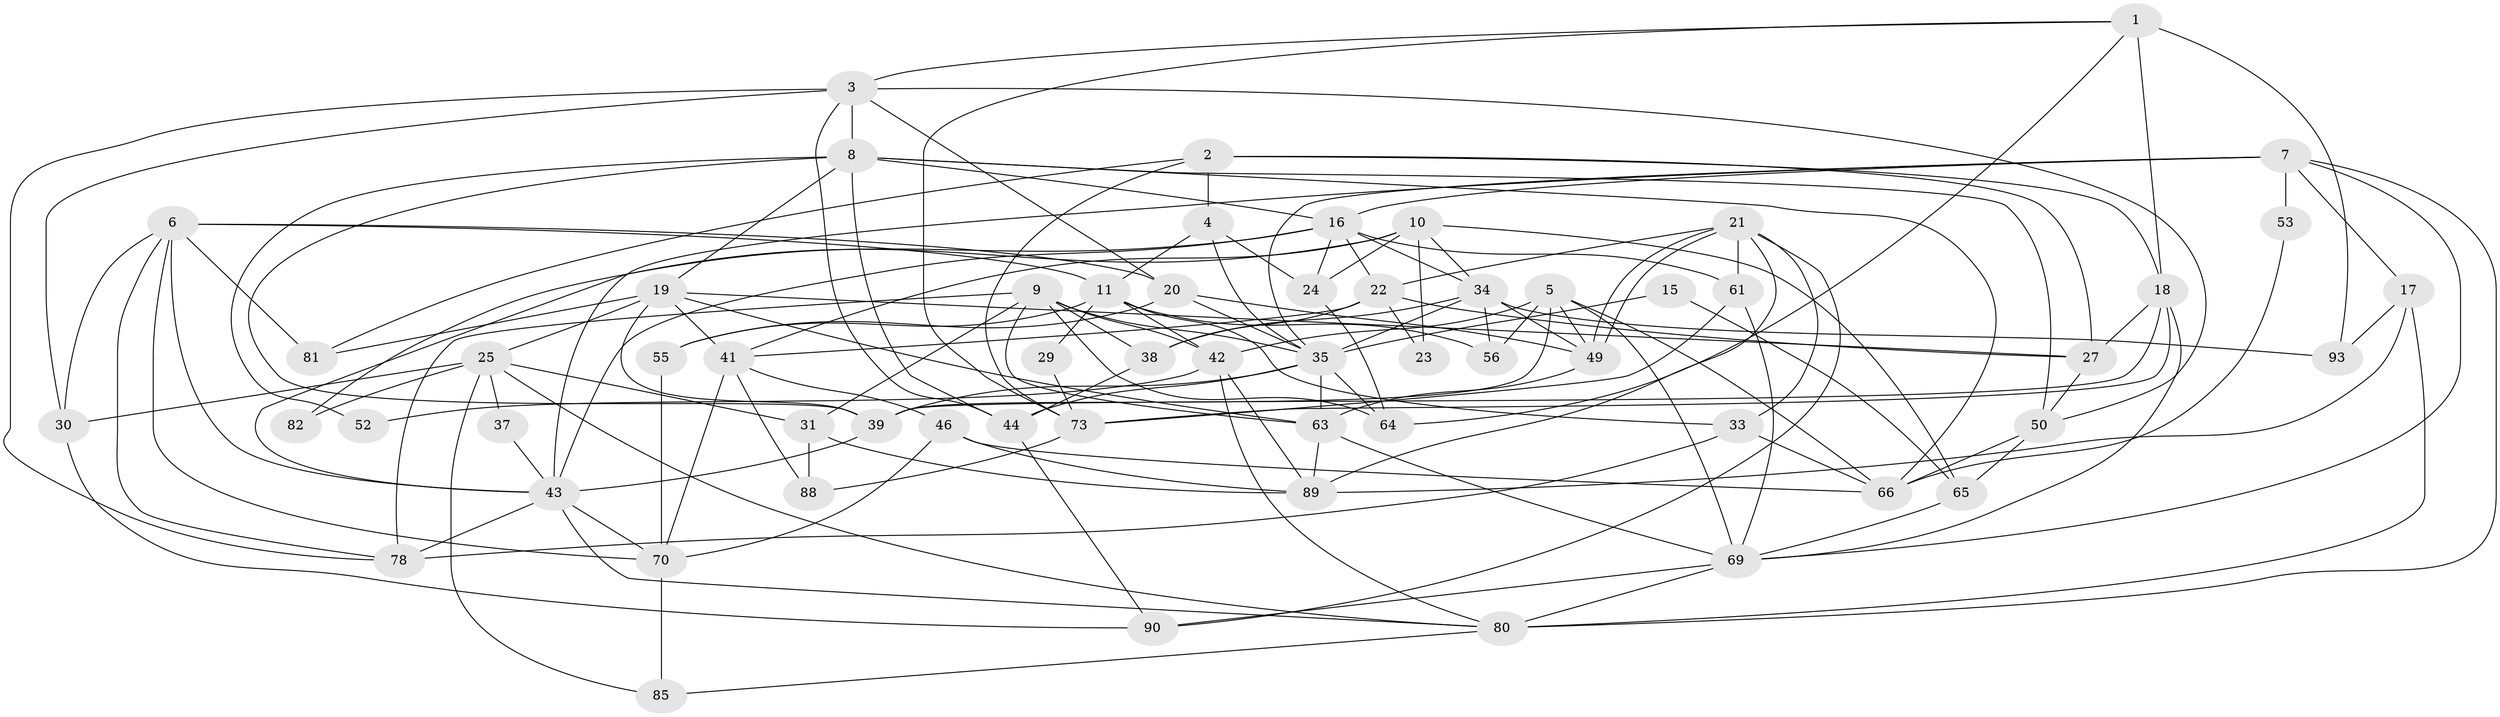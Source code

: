 // Generated by graph-tools (version 1.1) at 2025/52/02/27/25 19:52:01]
// undirected, 60 vertices, 153 edges
graph export_dot {
graph [start="1"]
  node [color=gray90,style=filled];
  1 [super="+94"];
  2 [super="+79"];
  3 [super="+67"];
  4 [super="+36"];
  5 [super="+26"];
  6 [super="+28"];
  7 [super="+32"];
  8 [super="+12"];
  9 [super="+48"];
  10 [super="+14"];
  11 [super="+13"];
  15;
  16 [super="+75"];
  17 [super="+54"];
  18 [super="+58"];
  19 [super="+40"];
  20 [super="+77"];
  21 [super="+62"];
  22 [super="+84"];
  23;
  24 [super="+47"];
  25 [super="+45"];
  27;
  29;
  30 [super="+83"];
  31;
  33;
  34 [super="+71"];
  35 [super="+74"];
  37;
  38 [super="+76"];
  39 [super="+96"];
  41 [super="+57"];
  42 [super="+60"];
  43 [super="+51"];
  44 [super="+59"];
  46;
  49;
  50;
  52;
  53;
  55;
  56;
  61;
  63 [super="+68"];
  64;
  65;
  66 [super="+86"];
  69 [super="+72"];
  70 [super="+87"];
  73;
  78 [super="+92"];
  80 [super="+91"];
  81 [super="+99"];
  82;
  85;
  88;
  89 [super="+95"];
  90 [super="+98"];
  93 [super="+97"];
  1 -- 64;
  1 -- 73;
  1 -- 3;
  1 -- 18 [weight=2];
  1 -- 93;
  2 -- 73;
  2 -- 18;
  2 -- 27;
  2 -- 4;
  2 -- 81;
  3 -- 50;
  3 -- 30;
  3 -- 44;
  3 -- 20;
  3 -- 78;
  3 -- 8;
  4 -- 35;
  4 -- 24;
  4 -- 11;
  5 -- 66;
  5 -- 56;
  5 -- 49;
  5 -- 69;
  5 -- 39;
  5 -- 42;
  6 -- 43;
  6 -- 81;
  6 -- 30;
  6 -- 70;
  6 -- 11;
  6 -- 78;
  6 -- 20;
  7 -- 43 [weight=2];
  7 -- 17;
  7 -- 35;
  7 -- 69;
  7 -- 80 [weight=2];
  7 -- 16;
  7 -- 53;
  8 -- 16;
  8 -- 19;
  8 -- 50;
  8 -- 52;
  8 -- 39;
  8 -- 44;
  8 -- 66;
  9 -- 31;
  9 -- 35;
  9 -- 64;
  9 -- 38;
  9 -- 78;
  9 -- 63;
  9 -- 42;
  10 -- 41;
  10 -- 23;
  10 -- 24;
  10 -- 43;
  10 -- 65;
  10 -- 34;
  11 -- 33;
  11 -- 55;
  11 -- 56;
  11 -- 42;
  11 -- 29;
  15 -- 35;
  15 -- 65;
  16 -- 43;
  16 -- 82;
  16 -- 24;
  16 -- 34;
  16 -- 61;
  16 -- 22;
  17 -- 93;
  17 -- 80;
  17 -- 89;
  18 -- 73;
  18 -- 69;
  18 -- 27;
  18 -- 39;
  19 -- 39;
  19 -- 27;
  19 -- 81;
  19 -- 63;
  19 -- 41 [weight=2];
  19 -- 25;
  20 -- 35;
  20 -- 49;
  20 -- 55;
  21 -- 49;
  21 -- 49;
  21 -- 22;
  21 -- 33;
  21 -- 90;
  21 -- 61;
  21 -- 89;
  22 -- 23;
  22 -- 27;
  22 -- 41 [weight=2];
  22 -- 38;
  24 -- 64;
  25 -- 31;
  25 -- 82;
  25 -- 80;
  25 -- 37;
  25 -- 85;
  25 -- 30;
  27 -- 50;
  29 -- 73;
  30 -- 90;
  31 -- 88;
  31 -- 89;
  33 -- 78;
  33 -- 66;
  34 -- 49;
  34 -- 38;
  34 -- 56;
  34 -- 93;
  34 -- 35;
  35 -- 39;
  35 -- 63;
  35 -- 64;
  35 -- 44;
  37 -- 43;
  38 -- 44;
  39 -- 43;
  41 -- 46;
  41 -- 70;
  41 -- 88;
  42 -- 52;
  42 -- 80;
  42 -- 89;
  43 -- 80;
  43 -- 78;
  43 -- 70;
  44 -- 90;
  46 -- 89;
  46 -- 66;
  46 -- 70;
  49 -- 63;
  50 -- 65;
  50 -- 66;
  53 -- 66;
  55 -- 70;
  61 -- 69;
  61 -- 73;
  63 -- 69;
  63 -- 89;
  65 -- 69;
  69 -- 90;
  69 -- 80;
  70 -- 85;
  73 -- 88;
  80 -- 85;
}
